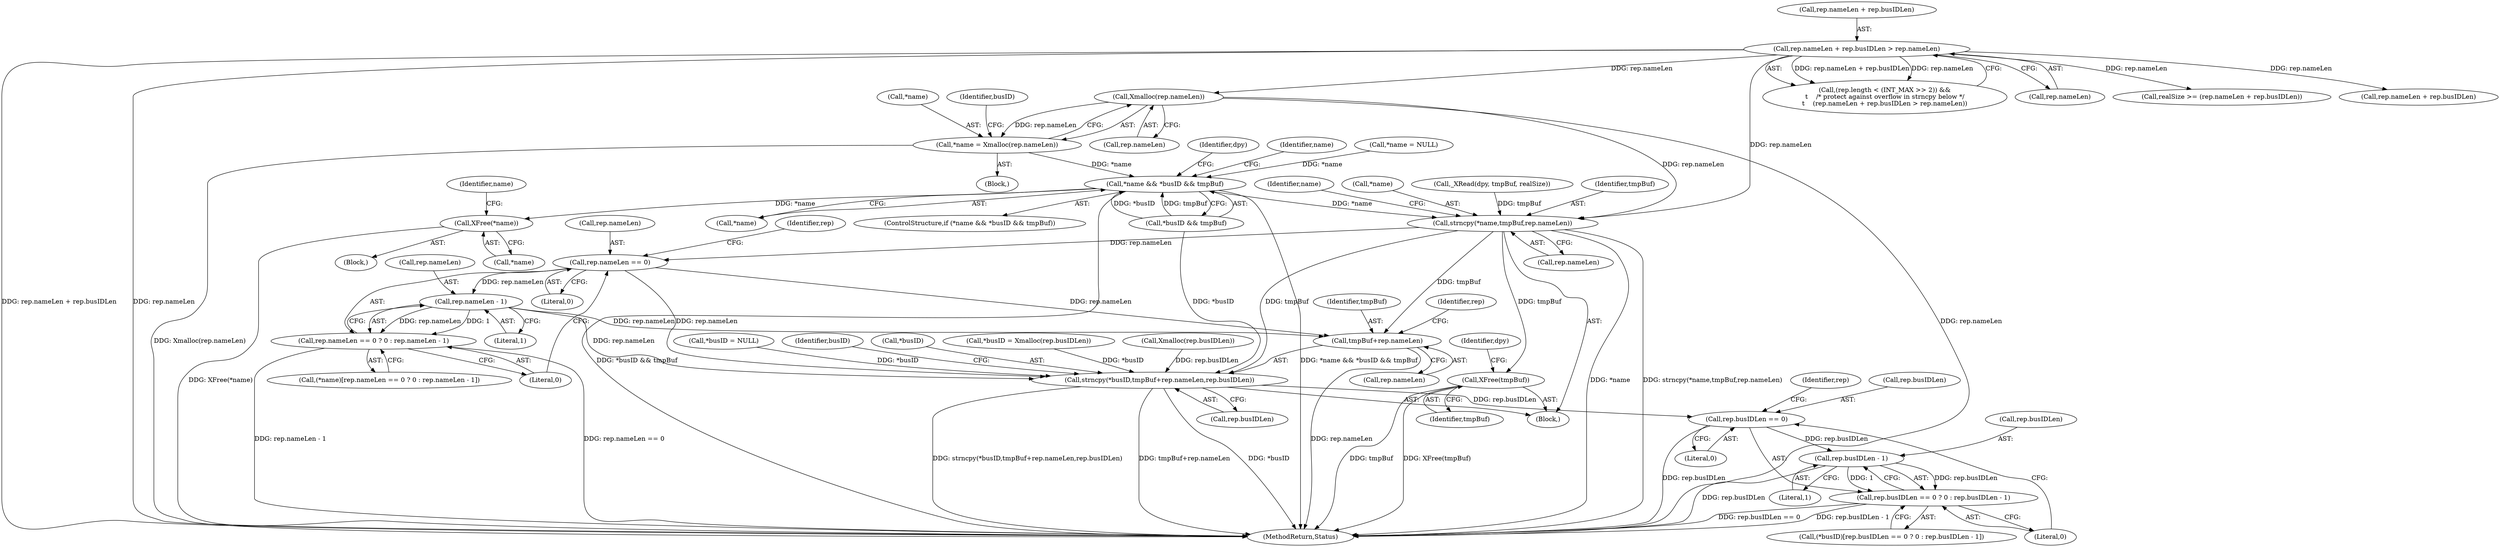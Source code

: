 digraph "0_libXvMC_2cd95e7da8367cccdcdd5c9b160012d1dec5cbdb@API" {
"1000340" [label="(Call,Xmalloc(rep.nameLen))"];
"1000303" [label="(Call,rep.nameLen + rep.busIDLen > rep.nameLen)"];
"1000337" [label="(Call,*name = Xmalloc(rep.nameLen))"];
"1000352" [label="(Call,*name && *busID && tmpBuf)"];
"1000364" [label="(Call,strncpy(*name,tmpBuf,rep.nameLen))"];
"1000376" [label="(Call,rep.nameLen == 0)"];
"1000382" [label="(Call,rep.nameLen - 1)"];
"1000375" [label="(Call,rep.nameLen == 0 ? 0 : rep.nameLen - 1)"];
"1000388" [label="(Call,strncpy(*busID,tmpBuf+rep.nameLen,rep.busIDLen))"];
"1000404" [label="(Call,rep.busIDLen == 0)"];
"1000410" [label="(Call,rep.busIDLen - 1)"];
"1000403" [label="(Call,rep.busIDLen == 0 ? 0 : rep.busIDLen - 1)"];
"1000391" [label="(Call,tmpBuf+rep.nameLen)"];
"1000416" [label="(Call,XFree(tmpBuf))"];
"1000420" [label="(Call,XFree(*name))"];
"1000374" [label="(Identifier,name)"];
"1000382" [label="(Call,rep.nameLen - 1)"];
"1000403" [label="(Call,rep.busIDLen == 0 ? 0 : rep.busIDLen - 1)"];
"1000340" [label="(Call,Xmalloc(rep.nameLen))"];
"1000397" [label="(Identifier,rep)"];
"1000295" [label="(Call,(rep.length < (INT_MAX >> 2)) &&\n\t    /* protect against overflow in strncpy below */\n\t    (rep.nameLen + rep.busIDLen > rep.nameLen))"];
"1000352" [label="(Call,*name && *busID && tmpBuf)"];
"1000422" [label="(Identifier,name)"];
"1000311" [label="(Call,rep.nameLen)"];
"1000393" [label="(Call,rep.nameLen)"];
"1000384" [label="(Identifier,rep)"];
"1000386" [label="(Literal,1)"];
"1000392" [label="(Identifier,tmpBuf)"];
"1000365" [label="(Call,*name)"];
"1000303" [label="(Call,rep.nameLen + rep.busIDLen > rep.nameLen)"];
"1000448" [label="(Identifier,dpy)"];
"1000425" [label="(Identifier,name)"];
"1000360" [label="(Call,_XRead(dpy, tmpBuf, realSize))"];
"1000376" [label="(Call,rep.nameLen == 0)"];
"1000416" [label="(Call,XFree(tmpBuf))"];
"1000490" [label="(MethodReturn,Status)"];
"1000402" [label="(Identifier,busID)"];
"1000377" [label="(Call,rep.nameLen)"];
"1000367" [label="(Identifier,tmpBuf)"];
"1000383" [label="(Call,rep.nameLen)"];
"1000338" [label="(Call,*name)"];
"1000364" [label="(Call,strncpy(*name,tmpBuf,rep.nameLen))"];
"1000304" [label="(Call,rep.nameLen + rep.busIDLen)"];
"1000391" [label="(Call,tmpBuf+rep.nameLen)"];
"1000396" [label="(Call,rep.busIDLen)"];
"1000412" [label="(Identifier,rep)"];
"1000417" [label="(Identifier,tmpBuf)"];
"1000133" [label="(Call,*name = NULL)"];
"1000410" [label="(Call,rep.busIDLen - 1)"];
"1000323" [label="(Call,realSize >= (rep.nameLen + rep.busIDLen))"];
"1000389" [label="(Call,*busID)"];
"1000419" [label="(Block,)"];
"1000372" [label="(Call,(*name)[rep.nameLen == 0 ? 0 : rep.nameLen - 1])"];
"1000381" [label="(Literal,0)"];
"1000404" [label="(Call,rep.busIDLen == 0)"];
"1000411" [label="(Call,rep.busIDLen)"];
"1000341" [label="(Call,rep.nameLen)"];
"1000346" [label="(Identifier,busID)"];
"1000359" [label="(Block,)"];
"1000344" [label="(Call,*busID = Xmalloc(rep.busIDLen))"];
"1000375" [label="(Call,rep.nameLen == 0 ? 0 : rep.nameLen - 1)"];
"1000347" [label="(Call,Xmalloc(rep.busIDLen))"];
"1000337" [label="(Call,*name = Xmalloc(rep.nameLen))"];
"1000408" [label="(Literal,0)"];
"1000325" [label="(Call,rep.nameLen + rep.busIDLen)"];
"1000355" [label="(Call,*busID && tmpBuf)"];
"1000400" [label="(Call,(*busID)[rep.busIDLen == 0 ? 0 : rep.busIDLen - 1])"];
"1000414" [label="(Literal,1)"];
"1000409" [label="(Literal,0)"];
"1000137" [label="(Call,*busID = NULL)"];
"1000353" [label="(Call,*name)"];
"1000332" [label="(Block,)"];
"1000380" [label="(Literal,0)"];
"1000421" [label="(Call,*name)"];
"1000351" [label="(ControlStructure,if (*name && *busID && tmpBuf))"];
"1000361" [label="(Identifier,dpy)"];
"1000420" [label="(Call,XFree(*name))"];
"1000368" [label="(Call,rep.nameLen)"];
"1000388" [label="(Call,strncpy(*busID,tmpBuf+rep.nameLen,rep.busIDLen))"];
"1000405" [label="(Call,rep.busIDLen)"];
"1000340" -> "1000337"  [label="AST: "];
"1000340" -> "1000341"  [label="CFG: "];
"1000341" -> "1000340"  [label="AST: "];
"1000337" -> "1000340"  [label="CFG: "];
"1000340" -> "1000490"  [label="DDG: rep.nameLen"];
"1000340" -> "1000337"  [label="DDG: rep.nameLen"];
"1000303" -> "1000340"  [label="DDG: rep.nameLen"];
"1000340" -> "1000364"  [label="DDG: rep.nameLen"];
"1000303" -> "1000295"  [label="AST: "];
"1000303" -> "1000311"  [label="CFG: "];
"1000304" -> "1000303"  [label="AST: "];
"1000311" -> "1000303"  [label="AST: "];
"1000295" -> "1000303"  [label="CFG: "];
"1000303" -> "1000490"  [label="DDG: rep.nameLen + rep.busIDLen"];
"1000303" -> "1000490"  [label="DDG: rep.nameLen"];
"1000303" -> "1000295"  [label="DDG: rep.nameLen + rep.busIDLen"];
"1000303" -> "1000295"  [label="DDG: rep.nameLen"];
"1000303" -> "1000323"  [label="DDG: rep.nameLen"];
"1000303" -> "1000325"  [label="DDG: rep.nameLen"];
"1000303" -> "1000364"  [label="DDG: rep.nameLen"];
"1000337" -> "1000332"  [label="AST: "];
"1000338" -> "1000337"  [label="AST: "];
"1000346" -> "1000337"  [label="CFG: "];
"1000337" -> "1000490"  [label="DDG: Xmalloc(rep.nameLen)"];
"1000337" -> "1000352"  [label="DDG: *name"];
"1000352" -> "1000351"  [label="AST: "];
"1000352" -> "1000353"  [label="CFG: "];
"1000352" -> "1000355"  [label="CFG: "];
"1000353" -> "1000352"  [label="AST: "];
"1000355" -> "1000352"  [label="AST: "];
"1000361" -> "1000352"  [label="CFG: "];
"1000422" -> "1000352"  [label="CFG: "];
"1000352" -> "1000490"  [label="DDG: *name && *busID && tmpBuf"];
"1000352" -> "1000490"  [label="DDG: *busID && tmpBuf"];
"1000133" -> "1000352"  [label="DDG: *name"];
"1000355" -> "1000352"  [label="DDG: *busID"];
"1000355" -> "1000352"  [label="DDG: tmpBuf"];
"1000352" -> "1000364"  [label="DDG: *name"];
"1000352" -> "1000420"  [label="DDG: *name"];
"1000364" -> "1000359"  [label="AST: "];
"1000364" -> "1000368"  [label="CFG: "];
"1000365" -> "1000364"  [label="AST: "];
"1000367" -> "1000364"  [label="AST: "];
"1000368" -> "1000364"  [label="AST: "];
"1000374" -> "1000364"  [label="CFG: "];
"1000364" -> "1000490"  [label="DDG: *name"];
"1000364" -> "1000490"  [label="DDG: strncpy(*name,tmpBuf,rep.nameLen)"];
"1000360" -> "1000364"  [label="DDG: tmpBuf"];
"1000364" -> "1000376"  [label="DDG: rep.nameLen"];
"1000364" -> "1000388"  [label="DDG: tmpBuf"];
"1000364" -> "1000391"  [label="DDG: tmpBuf"];
"1000364" -> "1000416"  [label="DDG: tmpBuf"];
"1000376" -> "1000375"  [label="AST: "];
"1000376" -> "1000380"  [label="CFG: "];
"1000377" -> "1000376"  [label="AST: "];
"1000380" -> "1000376"  [label="AST: "];
"1000381" -> "1000376"  [label="CFG: "];
"1000384" -> "1000376"  [label="CFG: "];
"1000376" -> "1000382"  [label="DDG: rep.nameLen"];
"1000376" -> "1000388"  [label="DDG: rep.nameLen"];
"1000376" -> "1000391"  [label="DDG: rep.nameLen"];
"1000382" -> "1000375"  [label="AST: "];
"1000382" -> "1000386"  [label="CFG: "];
"1000383" -> "1000382"  [label="AST: "];
"1000386" -> "1000382"  [label="AST: "];
"1000375" -> "1000382"  [label="CFG: "];
"1000382" -> "1000375"  [label="DDG: rep.nameLen"];
"1000382" -> "1000375"  [label="DDG: 1"];
"1000382" -> "1000388"  [label="DDG: rep.nameLen"];
"1000382" -> "1000391"  [label="DDG: rep.nameLen"];
"1000375" -> "1000372"  [label="AST: "];
"1000375" -> "1000381"  [label="CFG: "];
"1000381" -> "1000375"  [label="AST: "];
"1000372" -> "1000375"  [label="CFG: "];
"1000375" -> "1000490"  [label="DDG: rep.nameLen == 0"];
"1000375" -> "1000490"  [label="DDG: rep.nameLen - 1"];
"1000388" -> "1000359"  [label="AST: "];
"1000388" -> "1000396"  [label="CFG: "];
"1000389" -> "1000388"  [label="AST: "];
"1000391" -> "1000388"  [label="AST: "];
"1000396" -> "1000388"  [label="AST: "];
"1000402" -> "1000388"  [label="CFG: "];
"1000388" -> "1000490"  [label="DDG: *busID"];
"1000388" -> "1000490"  [label="DDG: strncpy(*busID,tmpBuf+rep.nameLen,rep.busIDLen)"];
"1000388" -> "1000490"  [label="DDG: tmpBuf+rep.nameLen"];
"1000355" -> "1000388"  [label="DDG: *busID"];
"1000137" -> "1000388"  [label="DDG: *busID"];
"1000344" -> "1000388"  [label="DDG: *busID"];
"1000347" -> "1000388"  [label="DDG: rep.busIDLen"];
"1000388" -> "1000404"  [label="DDG: rep.busIDLen"];
"1000404" -> "1000403"  [label="AST: "];
"1000404" -> "1000408"  [label="CFG: "];
"1000405" -> "1000404"  [label="AST: "];
"1000408" -> "1000404"  [label="AST: "];
"1000409" -> "1000404"  [label="CFG: "];
"1000412" -> "1000404"  [label="CFG: "];
"1000404" -> "1000490"  [label="DDG: rep.busIDLen"];
"1000404" -> "1000410"  [label="DDG: rep.busIDLen"];
"1000410" -> "1000403"  [label="AST: "];
"1000410" -> "1000414"  [label="CFG: "];
"1000411" -> "1000410"  [label="AST: "];
"1000414" -> "1000410"  [label="AST: "];
"1000403" -> "1000410"  [label="CFG: "];
"1000410" -> "1000490"  [label="DDG: rep.busIDLen"];
"1000410" -> "1000403"  [label="DDG: rep.busIDLen"];
"1000410" -> "1000403"  [label="DDG: 1"];
"1000403" -> "1000400"  [label="AST: "];
"1000403" -> "1000409"  [label="CFG: "];
"1000409" -> "1000403"  [label="AST: "];
"1000400" -> "1000403"  [label="CFG: "];
"1000403" -> "1000490"  [label="DDG: rep.busIDLen == 0"];
"1000403" -> "1000490"  [label="DDG: rep.busIDLen - 1"];
"1000391" -> "1000393"  [label="CFG: "];
"1000392" -> "1000391"  [label="AST: "];
"1000393" -> "1000391"  [label="AST: "];
"1000397" -> "1000391"  [label="CFG: "];
"1000391" -> "1000490"  [label="DDG: rep.nameLen"];
"1000416" -> "1000359"  [label="AST: "];
"1000416" -> "1000417"  [label="CFG: "];
"1000417" -> "1000416"  [label="AST: "];
"1000448" -> "1000416"  [label="CFG: "];
"1000416" -> "1000490"  [label="DDG: XFree(tmpBuf)"];
"1000416" -> "1000490"  [label="DDG: tmpBuf"];
"1000420" -> "1000419"  [label="AST: "];
"1000420" -> "1000421"  [label="CFG: "];
"1000421" -> "1000420"  [label="AST: "];
"1000425" -> "1000420"  [label="CFG: "];
"1000420" -> "1000490"  [label="DDG: XFree(*name)"];
}
